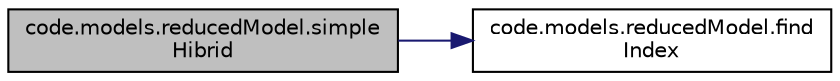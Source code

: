 digraph "code.models.reducedModel.simpleHibrid"
{
  edge [fontname="Helvetica",fontsize="10",labelfontname="Helvetica",labelfontsize="10"];
  node [fontname="Helvetica",fontsize="10",shape=record];
  rankdir="LR";
  Node16 [label="code.models.reducedModel.simple\lHibrid",height=0.2,width=0.4,color="black", fillcolor="grey75", style="filled", fontcolor="black"];
  Node16 -> Node17 [color="midnightblue",fontsize="10",style="solid",fontname="Helvetica"];
  Node17 [label="code.models.reducedModel.find\lIndex",height=0.2,width=0.4,color="black", fillcolor="white", style="filled",URL="$namespacecode_1_1models_1_1reduced_model.html#aea39822ffd73989d499ffba0a9dde2f1"];
}
